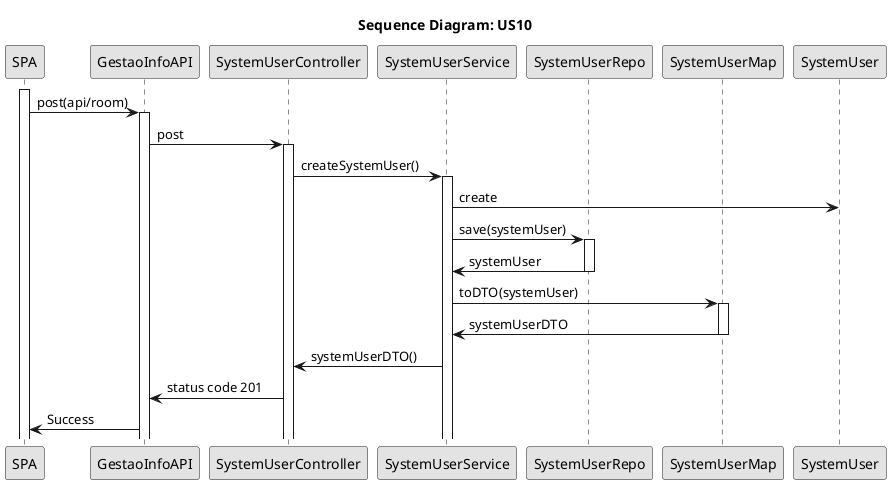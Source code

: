 @startuml

skinparam Monochrome true
skinparam PackageStyle rectangle
skinparam Shadowing false

title Sequence Diagram: US10

participant "SPA" as SPA
participant "GestaoInfoAPI" as API
participant "SystemUserController" as Controller
participant "SystemUserService" as Service
participant "SystemUserRepo" as Repo
participant "SystemUserMap" as Map
participant "SystemUser" as SystemUser




activate SPA
SPA -> API: post(api/room)
activate API
API -> Controller: post
activate Controller
Controller -> Service: createSystemUser()
activate Service
Service -> SystemUser: create

Service -> Repo: save(systemUser)
activate Repo
Repo -> Service: systemUser
deactivate Repo


Service -> Map: toDTO(systemUser)
activate Map
Map -> Service: systemUserDTO
deactivate


Service -> Controller: systemUserDTO()
Controller -> API: status code 201
API -> SPA: Success


@enduml